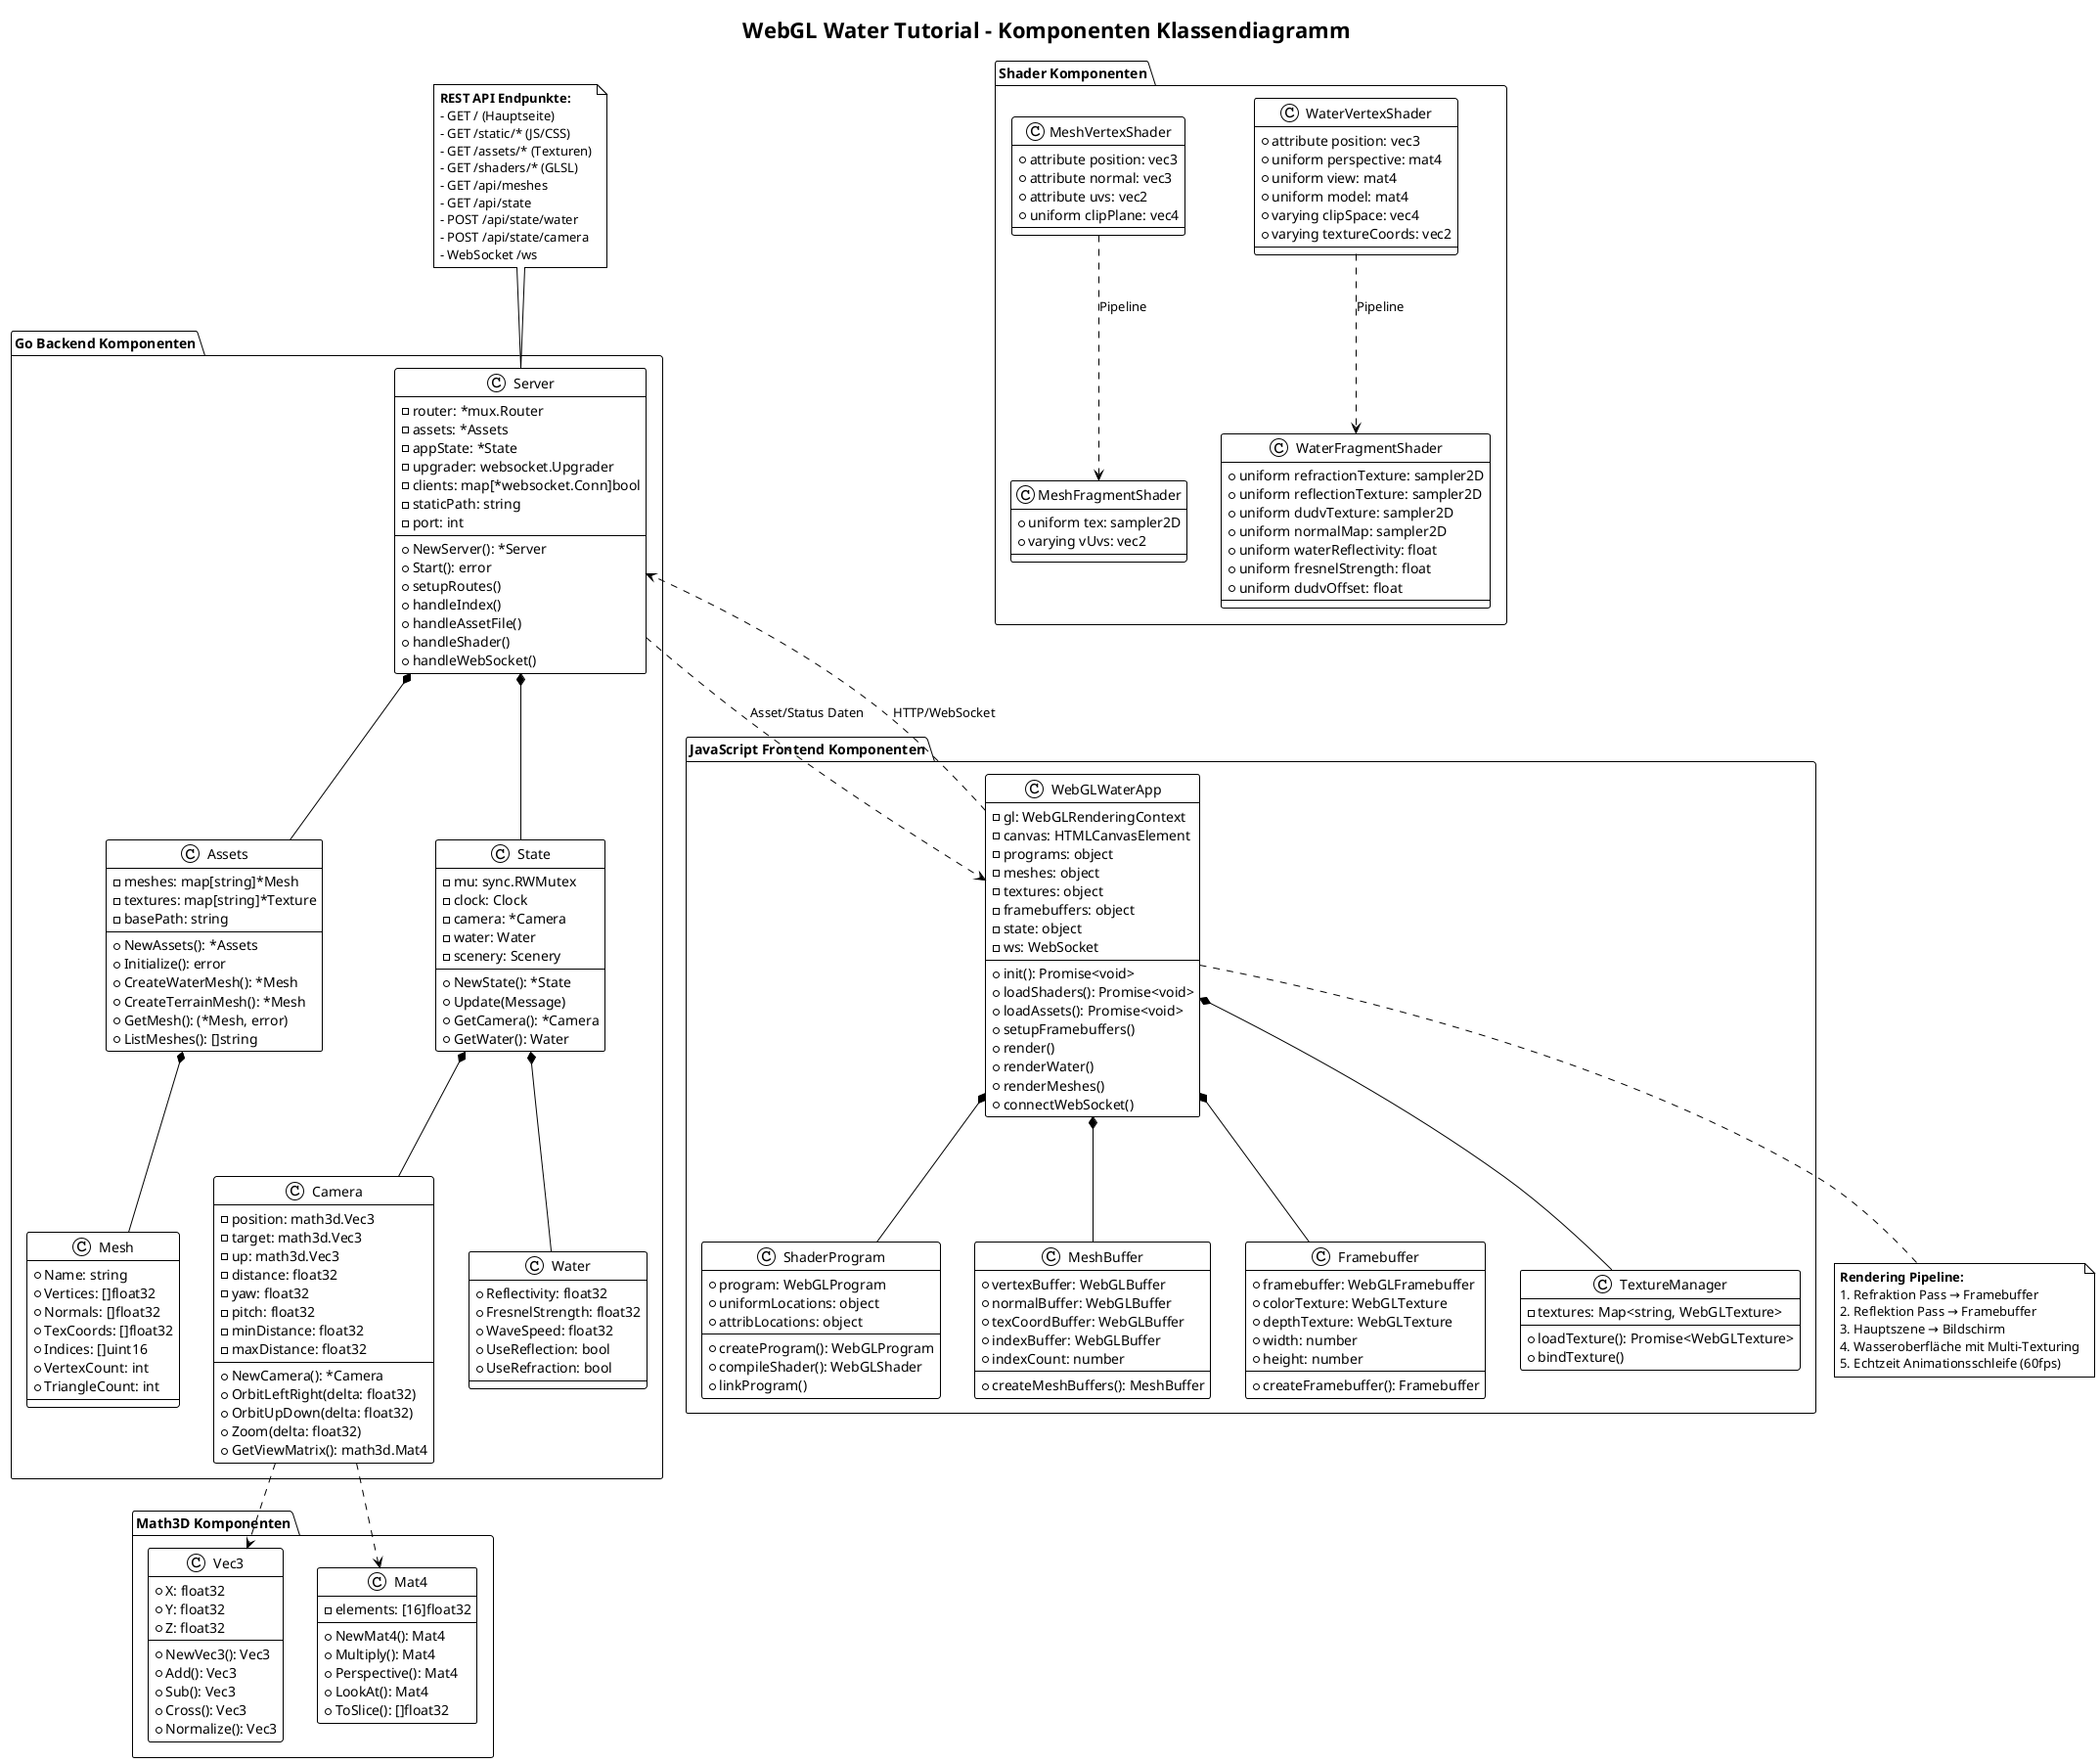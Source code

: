 @startuml WebGL Water Components (Deutsch)
!theme plain
skinparam backgroundColor #FFFFFF
skinparam defaultFontColor #000000

title WebGL Water Tutorial - Komponenten Klassendiagramm

package "Go Backend Komponenten" {
  class Server {
    - router: *mux.Router
    - assets: *Assets
    - appState: *State
    - upgrader: websocket.Upgrader
    - clients: map[*websocket.Conn]bool
    - staticPath: string
    - port: int
    + NewServer(): *Server
    + Start(): error
    + setupRoutes()
    + handleIndex()
    + handleAssetFile()
    + handleShader()
    + handleWebSocket()
  }

  class Assets {
    - meshes: map[string]*Mesh
    - textures: map[string]*Texture
    - basePath: string
    + NewAssets(): *Assets
    + Initialize(): error
    + CreateWaterMesh(): *Mesh
    + CreateTerrainMesh(): *Mesh
    + GetMesh(): (*Mesh, error)
    + ListMeshes(): []string
  }

  class State {
    - mu: sync.RWMutex
    - clock: Clock
    - camera: *Camera
    - water: Water
    - scenery: Scenery
    + NewState(): *State
    + Update(Message)
    + GetCamera(): *Camera
    + GetWater(): Water
  }

  class Camera {
    - position: math3d.Vec3
    - target: math3d.Vec3
    - up: math3d.Vec3
    - distance: float32
    - yaw: float32
    - pitch: float32
    - minDistance: float32
    - maxDistance: float32
    + NewCamera(): *Camera
    + OrbitLeftRight(delta: float32)
    + OrbitUpDown(delta: float32)
    + Zoom(delta: float32)
    + GetViewMatrix(): math3d.Mat4
  }

  class Mesh {
    + Name: string
    + Vertices: []float32
    + Normals: []float32
    + TexCoords: []float32
    + Indices: []uint16
    + VertexCount: int
    + TriangleCount: int
  }

  class Water {
    + Reflectivity: float32
    + FresnelStrength: float32
    + WaveSpeed: float32
    + UseReflection: bool
    + UseRefraction: bool
  }

  Server *-- Assets
  Server *-- State
  State *-- Camera
  State *-- Water
  Assets *-- Mesh
}

package "JavaScript Frontend Komponenten" {
  class WebGLWaterApp {
    - gl: WebGLRenderingContext
    - canvas: HTMLCanvasElement
    - programs: object
    - meshes: object
    - textures: object
    - framebuffers: object
    - state: object
    - ws: WebSocket
    + init(): Promise<void>
    + loadShaders(): Promise<void>
    + loadAssets(): Promise<void>
    + setupFramebuffers()
    + render()
    + renderWater()
    + renderMeshes()
    + connectWebSocket()
  }

  class ShaderProgram {
    + program: WebGLProgram
    + uniformLocations: object
    + attribLocations: object
    + createProgram(): WebGLProgram
    + compileShader(): WebGLShader
    + linkProgram()
  }

  class MeshBuffer {
    + vertexBuffer: WebGLBuffer
    + normalBuffer: WebGLBuffer
    + texCoordBuffer: WebGLBuffer
    + indexBuffer: WebGLBuffer
    + indexCount: number
    + createMeshBuffers(): MeshBuffer
  }

  class Framebuffer {
    + framebuffer: WebGLFramebuffer
    + colorTexture: WebGLTexture
    + depthTexture: WebGLTexture
    + width: number
    + height: number
    + createFramebuffer(): Framebuffer
  }

  class TextureManager {
    - textures: Map<string, WebGLTexture>
    + loadTexture(): Promise<WebGLTexture>
    + bindTexture()
  }

  WebGLWaterApp *-- ShaderProgram
  WebGLWaterApp *-- MeshBuffer
  WebGLWaterApp *-- Framebuffer
  WebGLWaterApp *-- TextureManager
}

package "Shader Komponenten" {
  class WaterVertexShader {
    + attribute position: vec3
    + uniform perspective: mat4
    + uniform view: mat4
    + uniform model: mat4
    + varying clipSpace: vec4
    + varying textureCoords: vec2
  }

  class WaterFragmentShader {
    + uniform refractionTexture: sampler2D
    + uniform reflectionTexture: sampler2D
    + uniform dudvTexture: sampler2D
    + uniform normalMap: sampler2D
    + uniform waterReflectivity: float
    + uniform fresnelStrength: float
    + uniform dudvOffset: float
  }

  class MeshVertexShader {
    + attribute position: vec3
    + attribute normal: vec3
    + attribute uvs: vec2
    + uniform clipPlane: vec4
  }

  class MeshFragmentShader {
    + uniform tex: sampler2D
    + varying vUvs: vec2
  }
}

package "Math3D Komponenten" {
  class Vec3 {
    + X: float32
    + Y: float32
    + Z: float32
    + NewVec3(): Vec3
    + Add(): Vec3
    + Sub(): Vec3
    + Cross(): Vec3
    + Normalize(): Vec3
  }

  class Mat4 {
    - elements: [16]float32
    + NewMat4(): Mat4
    + Multiply(): Mat4
    + Perspective(): Mat4
    + LookAt(): Mat4
    + ToSlice(): []float32
  }

  Camera ..> Vec3
  Camera ..> Mat4
}

' Verbindungen zwischen Paketen
WebGLWaterApp ..> Server : HTTP/WebSocket
Server ..> WebGLWaterApp : Asset/Status Daten
WaterVertexShader ..> WaterFragmentShader : Pipeline
MeshVertexShader ..> MeshFragmentShader : Pipeline

note top of Server
  **REST API Endpunkte:**
  - GET / (Hauptseite)
  - GET /static/* (JS/CSS)
  - GET /assets/* (Texturen)
  - GET /shaders/* (GLSL)
  - GET /api/meshes
  - GET /api/state
  - POST /api/state/water
  - POST /api/state/camera
  - WebSocket /ws
end note

note bottom of WebGLWaterApp
  **Rendering Pipeline:**
  1. Refraktion Pass → Framebuffer
  2. Reflektion Pass → Framebuffer
  3. Hauptszene → Bildschirm
  4. Wasseroberfläche mit Multi-Texturing
  5. Echtzeit Animationsschleife (60fps)
end note

@enduml
